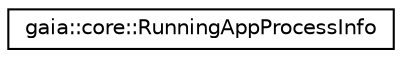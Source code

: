 digraph G
{
  edge [fontname="Helvetica",fontsize="10",labelfontname="Helvetica",labelfontsize="10"];
  node [fontname="Helvetica",fontsize="10",shape=record];
  rankdir=LR;
  Node1 [label="gaia::core::RunningAppProcessInfo",height=0.2,width=0.4,color="black", fillcolor="white", style="filled",URL="$d7/d9a/classgaia_1_1core_1_1_running_app_process_info.html",tooltip="Information you can retrieve about a running process."];
}
